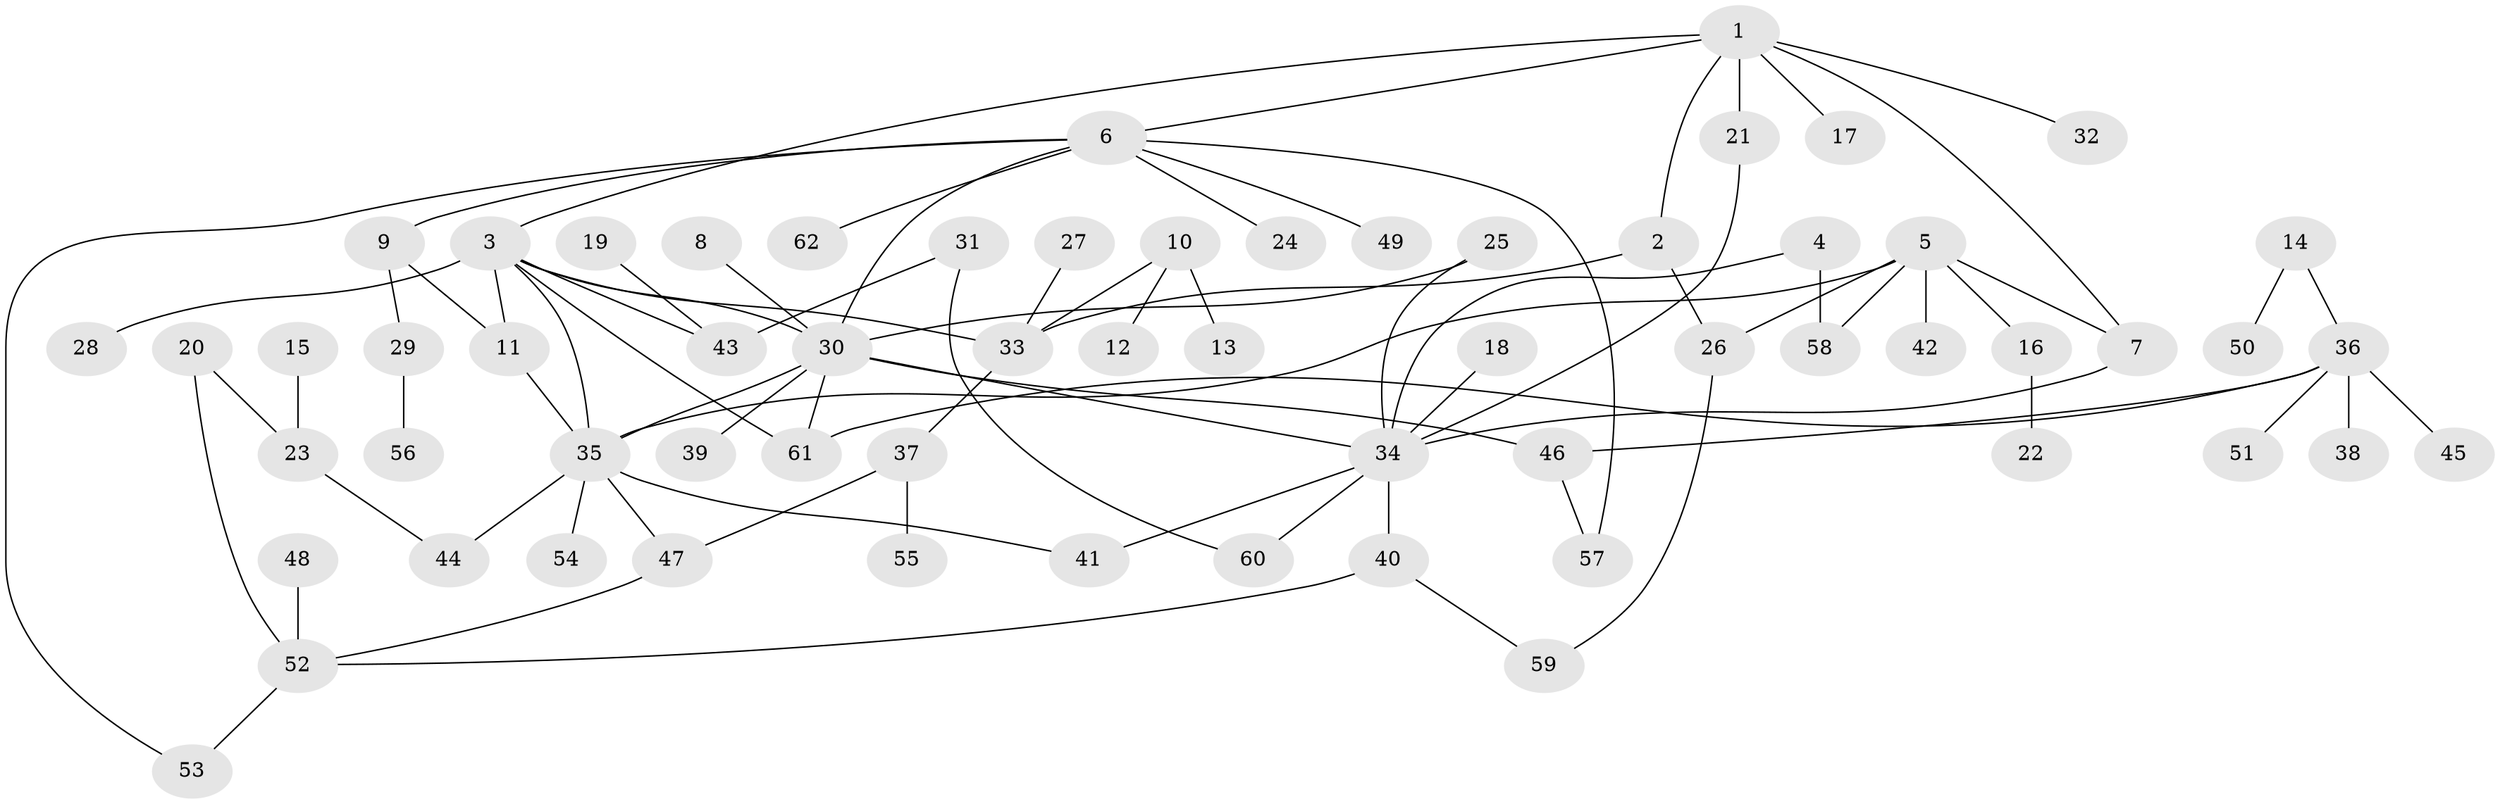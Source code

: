 // original degree distribution, {7: 0.016260162601626018, 4: 0.0975609756097561, 6: 0.016260162601626018, 2: 0.3170731707317073, 3: 0.13821138211382114, 5: 0.06504065040650407, 1: 0.34959349593495936}
// Generated by graph-tools (version 1.1) at 2025/49/03/09/25 03:49:15]
// undirected, 62 vertices, 82 edges
graph export_dot {
graph [start="1"]
  node [color=gray90,style=filled];
  1;
  2;
  3;
  4;
  5;
  6;
  7;
  8;
  9;
  10;
  11;
  12;
  13;
  14;
  15;
  16;
  17;
  18;
  19;
  20;
  21;
  22;
  23;
  24;
  25;
  26;
  27;
  28;
  29;
  30;
  31;
  32;
  33;
  34;
  35;
  36;
  37;
  38;
  39;
  40;
  41;
  42;
  43;
  44;
  45;
  46;
  47;
  48;
  49;
  50;
  51;
  52;
  53;
  54;
  55;
  56;
  57;
  58;
  59;
  60;
  61;
  62;
  1 -- 2 [weight=1.0];
  1 -- 3 [weight=1.0];
  1 -- 6 [weight=1.0];
  1 -- 7 [weight=1.0];
  1 -- 17 [weight=1.0];
  1 -- 21 [weight=1.0];
  1 -- 32 [weight=1.0];
  2 -- 26 [weight=1.0];
  2 -- 33 [weight=1.0];
  3 -- 11 [weight=1.0];
  3 -- 28 [weight=1.0];
  3 -- 30 [weight=1.0];
  3 -- 33 [weight=1.0];
  3 -- 35 [weight=1.0];
  3 -- 43 [weight=1.0];
  3 -- 61 [weight=1.0];
  4 -- 34 [weight=1.0];
  4 -- 58 [weight=1.0];
  5 -- 7 [weight=1.0];
  5 -- 16 [weight=1.0];
  5 -- 26 [weight=1.0];
  5 -- 35 [weight=1.0];
  5 -- 42 [weight=1.0];
  5 -- 58 [weight=1.0];
  6 -- 9 [weight=1.0];
  6 -- 24 [weight=1.0];
  6 -- 30 [weight=1.0];
  6 -- 49 [weight=1.0];
  6 -- 53 [weight=1.0];
  6 -- 57 [weight=1.0];
  6 -- 62 [weight=1.0];
  7 -- 34 [weight=1.0];
  8 -- 30 [weight=1.0];
  9 -- 11 [weight=1.0];
  9 -- 29 [weight=1.0];
  10 -- 12 [weight=1.0];
  10 -- 13 [weight=1.0];
  10 -- 33 [weight=1.0];
  11 -- 35 [weight=1.0];
  14 -- 36 [weight=1.0];
  14 -- 50 [weight=1.0];
  15 -- 23 [weight=1.0];
  16 -- 22 [weight=1.0];
  18 -- 34 [weight=1.0];
  19 -- 43 [weight=1.0];
  20 -- 23 [weight=1.0];
  20 -- 52 [weight=1.0];
  21 -- 34 [weight=1.0];
  23 -- 44 [weight=1.0];
  25 -- 30 [weight=1.0];
  25 -- 34 [weight=1.0];
  26 -- 59 [weight=1.0];
  27 -- 33 [weight=1.0];
  29 -- 56 [weight=1.0];
  30 -- 34 [weight=1.0];
  30 -- 35 [weight=1.0];
  30 -- 39 [weight=1.0];
  30 -- 46 [weight=1.0];
  30 -- 61 [weight=1.0];
  31 -- 43 [weight=1.0];
  31 -- 60 [weight=1.0];
  33 -- 37 [weight=1.0];
  34 -- 40 [weight=1.0];
  34 -- 41 [weight=1.0];
  34 -- 60 [weight=1.0];
  35 -- 41 [weight=1.0];
  35 -- 44 [weight=1.0];
  35 -- 47 [weight=1.0];
  35 -- 54 [weight=1.0];
  36 -- 38 [weight=1.0];
  36 -- 45 [weight=1.0];
  36 -- 46 [weight=1.0];
  36 -- 51 [weight=1.0];
  36 -- 61 [weight=1.0];
  37 -- 47 [weight=1.0];
  37 -- 55 [weight=1.0];
  40 -- 52 [weight=1.0];
  40 -- 59 [weight=1.0];
  46 -- 57 [weight=1.0];
  47 -- 52 [weight=1.0];
  48 -- 52 [weight=1.0];
  52 -- 53 [weight=1.0];
}
